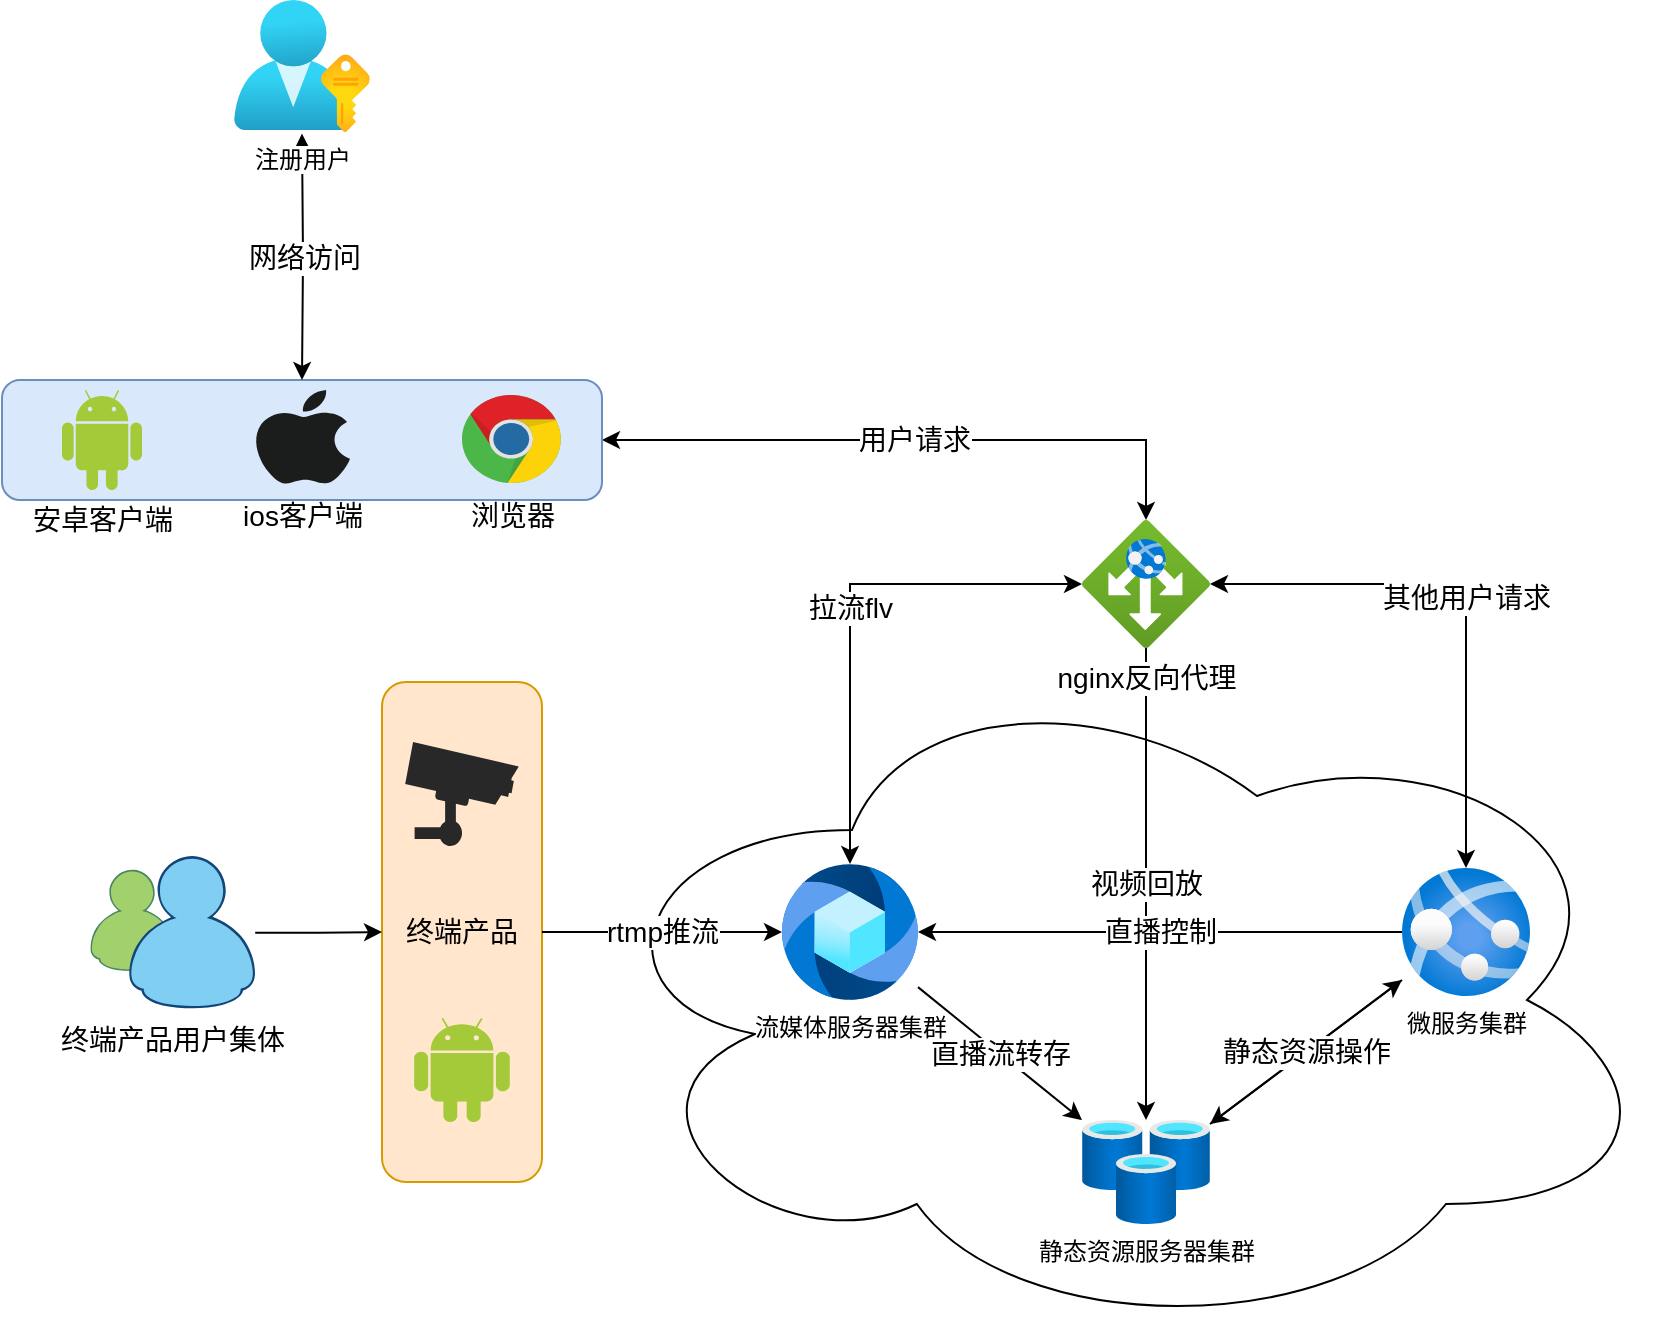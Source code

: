 <mxfile version="13.10.1" type="github">
  <diagram id="wFE0QG_FPsp0jaGvCLVb" name="Page-1">
    <mxGraphModel dx="1718" dy="1592" grid="1" gridSize="10" guides="1" tooltips="1" connect="1" arrows="1" fold="1" page="1" pageScale="1" pageWidth="850" pageHeight="1100" math="0" shadow="0">
      <root>
        <mxCell id="0" />
        <mxCell id="1" parent="0" />
        <mxCell id="CwVmDufWgFMHMGyQT35G-34" value="终端产品" style="rounded=1;whiteSpace=wrap;html=1;fontSize=14;fillColor=#ffe6cc;strokeColor=#d79b00;" vertex="1" parent="1">
          <mxGeometry x="20" y="141" width="80" height="250" as="geometry" />
        </mxCell>
        <mxCell id="CwVmDufWgFMHMGyQT35G-1" value="" style="ellipse;shape=cloud;whiteSpace=wrap;html=1;" vertex="1" parent="1">
          <mxGeometry x="120" y="130" width="540" height="340" as="geometry" />
        </mxCell>
        <mxCell id="CwVmDufWgFMHMGyQT35G-4" value="拉流flv" style="edgeStyle=orthogonalEdgeStyle;rounded=0;orthogonalLoop=1;jettySize=auto;html=1;fontSize=14;startArrow=classic;startFill=1;" edge="1" parent="1" source="CwVmDufWgFMHMGyQT35G-2" target="CwVmDufWgFMHMGyQT35G-3">
          <mxGeometry relative="1" as="geometry" />
        </mxCell>
        <mxCell id="CwVmDufWgFMHMGyQT35G-7" value="其他用户请求" style="edgeStyle=orthogonalEdgeStyle;rounded=0;orthogonalLoop=1;jettySize=auto;html=1;fontSize=14;startArrow=classic;startFill=1;" edge="1" parent="1" source="CwVmDufWgFMHMGyQT35G-2" target="CwVmDufWgFMHMGyQT35G-11">
          <mxGeometry relative="1" as="geometry">
            <mxPoint x="524" y="30" as="targetPoint" />
          </mxGeometry>
        </mxCell>
        <mxCell id="CwVmDufWgFMHMGyQT35G-10" value="视频回放" style="edgeStyle=orthogonalEdgeStyle;rounded=0;orthogonalLoop=1;jettySize=auto;html=1;fontSize=14;curved=1;" edge="1" parent="1" source="CwVmDufWgFMHMGyQT35G-2" target="CwVmDufWgFMHMGyQT35G-9">
          <mxGeometry relative="1" as="geometry" />
        </mxCell>
        <mxCell id="CwVmDufWgFMHMGyQT35G-2" value="nginx反向代理" style="aspect=fixed;html=1;points=[];align=center;image;fontSize=14;image=img/lib/azure2/networking/Application_Gateways.svg;" vertex="1" parent="1">
          <mxGeometry x="370" y="60" width="64" height="64" as="geometry" />
        </mxCell>
        <mxCell id="CwVmDufWgFMHMGyQT35G-14" value="直播流转存" style="rounded=0;orthogonalLoop=1;jettySize=auto;html=1;fontSize=14;" edge="1" parent="1" source="CwVmDufWgFMHMGyQT35G-3" target="CwVmDufWgFMHMGyQT35G-9">
          <mxGeometry relative="1" as="geometry">
            <mxPoint x="530" y="267" as="targetPoint" />
          </mxGeometry>
        </mxCell>
        <mxCell id="CwVmDufWgFMHMGyQT35G-3" value="流媒体服务器集群" style="aspect=fixed;html=1;points=[];align=center;image;fontSize=12;image=img/lib/azure2/web/Azure_Media_Service.svg;" vertex="1" parent="1">
          <mxGeometry x="220" y="232" width="68" height="68" as="geometry" />
        </mxCell>
        <mxCell id="CwVmDufWgFMHMGyQT35G-15" value="" style="edgeStyle=none;rounded=0;orthogonalLoop=1;jettySize=auto;html=1;fontSize=14;" edge="1" parent="1" source="CwVmDufWgFMHMGyQT35G-9" target="CwVmDufWgFMHMGyQT35G-11">
          <mxGeometry relative="1" as="geometry" />
        </mxCell>
        <mxCell id="CwVmDufWgFMHMGyQT35G-9" value="静态资源服务器集群" style="aspect=fixed;html=1;points=[];align=center;image;fontSize=12;image=img/lib/azure2/databases/Cache_Redis.svg;" vertex="1" parent="1">
          <mxGeometry x="370" y="360" width="64" height="52" as="geometry" />
        </mxCell>
        <mxCell id="CwVmDufWgFMHMGyQT35G-16" value="静态资源操作" style="edgeStyle=none;rounded=0;orthogonalLoop=1;jettySize=auto;html=1;fontSize=14;" edge="1" parent="1" source="CwVmDufWgFMHMGyQT35G-11" target="CwVmDufWgFMHMGyQT35G-9">
          <mxGeometry relative="1" as="geometry" />
        </mxCell>
        <mxCell id="CwVmDufWgFMHMGyQT35G-18" value="直播控制" style="edgeStyle=none;rounded=0;orthogonalLoop=1;jettySize=auto;html=1;fontSize=14;" edge="1" parent="1" source="CwVmDufWgFMHMGyQT35G-11" target="CwVmDufWgFMHMGyQT35G-3">
          <mxGeometry relative="1" as="geometry" />
        </mxCell>
        <mxCell id="CwVmDufWgFMHMGyQT35G-11" value="微服务集群" style="aspect=fixed;html=1;points=[];align=center;image;fontSize=12;image=img/lib/azure2/compute/App_Services.svg;" vertex="1" parent="1">
          <mxGeometry x="530" y="234" width="64" height="64" as="geometry" />
        </mxCell>
        <mxCell id="CwVmDufWgFMHMGyQT35G-20" value="用户请求" style="edgeStyle=orthogonalEdgeStyle;rounded=0;orthogonalLoop=1;jettySize=auto;html=1;fontSize=14;startArrow=classic;startFill=1;" edge="1" parent="1" source="CwVmDufWgFMHMGyQT35G-19" target="CwVmDufWgFMHMGyQT35G-2">
          <mxGeometry relative="1" as="geometry" />
        </mxCell>
        <mxCell id="CwVmDufWgFMHMGyQT35G-19" value="" style="rounded=1;whiteSpace=wrap;html=1;fontSize=14;fillColor=#dae8fc;strokeColor=#6c8ebf;" vertex="1" parent="1">
          <mxGeometry x="-170" y="-10" width="300" height="60" as="geometry" />
        </mxCell>
        <mxCell id="CwVmDufWgFMHMGyQT35G-21" value="浏览器" style="dashed=0;outlineConnect=0;html=1;align=center;labelPosition=center;verticalLabelPosition=bottom;verticalAlign=top;shape=mxgraph.weblogos.chrome;fontSize=14;" vertex="1" parent="1">
          <mxGeometry x="60" y="-2.5" width="50" height="45" as="geometry" />
        </mxCell>
        <mxCell id="CwVmDufWgFMHMGyQT35G-22" value="安卓客户端" style="dashed=0;outlineConnect=0;html=1;align=center;labelPosition=center;verticalLabelPosition=bottom;verticalAlign=top;shape=mxgraph.weblogos.android;fillColor=#A4CA39;strokeColor=none;fontSize=14;" vertex="1" parent="1">
          <mxGeometry x="-140" y="-5" width="40" height="50" as="geometry" />
        </mxCell>
        <mxCell id="CwVmDufWgFMHMGyQT35G-23" value="ios客户端" style="dashed=0;outlineConnect=0;html=1;align=center;labelPosition=center;verticalLabelPosition=bottom;verticalAlign=top;shape=mxgraph.weblogos.apple;fillColor=#1B1C1C;strokeColor=none;fontSize=14;" vertex="1" parent="1">
          <mxGeometry x="-44" y="-5" width="48" height="47.5" as="geometry" />
        </mxCell>
        <mxCell id="CwVmDufWgFMHMGyQT35G-25" value="网络访问" style="edgeStyle=orthogonalEdgeStyle;rounded=0;orthogonalLoop=1;jettySize=auto;html=1;entryX=0.5;entryY=0;entryDx=0;entryDy=0;fontSize=14;startArrow=classic;startFill=1;" edge="1" parent="1" target="CwVmDufWgFMHMGyQT35G-19">
          <mxGeometry relative="1" as="geometry">
            <mxPoint x="-20" y="-133.2" as="sourcePoint" />
          </mxGeometry>
        </mxCell>
        <mxCell id="CwVmDufWgFMHMGyQT35G-28" value="rtmp推流" style="edgeStyle=orthogonalEdgeStyle;rounded=0;orthogonalLoop=1;jettySize=auto;html=1;startArrow=none;startFill=0;fontSize=14;" edge="1" parent="1" source="CwVmDufWgFMHMGyQT35G-34" target="CwVmDufWgFMHMGyQT35G-3">
          <mxGeometry relative="1" as="geometry">
            <mxPoint x="50" y="266" as="sourcePoint" />
          </mxGeometry>
        </mxCell>
        <mxCell id="CwVmDufWgFMHMGyQT35G-27" value="注册用户" style="aspect=fixed;html=1;points=[];align=center;image;fontSize=12;image=img/lib/azure2/azure_stack/User_Subscriptions.svg;" vertex="1" parent="1">
          <mxGeometry x="-54" y="-200" width="68" height="66" as="geometry" />
        </mxCell>
        <mxCell id="CwVmDufWgFMHMGyQT35G-29" value="" style="verticalLabelPosition=bottom;html=1;fillColor=#282828;strokeColor=none;verticalAlign=top;pointerEvents=1;align=center;shape=mxgraph.cisco_safe.technology_icons.icon10;fontSize=14;" vertex="1" parent="1">
          <mxGeometry x="31.6" y="171" width="56.8" height="52" as="geometry" />
        </mxCell>
        <mxCell id="CwVmDufWgFMHMGyQT35G-33" value="" style="dashed=0;outlineConnect=0;html=1;align=center;labelPosition=center;verticalLabelPosition=bottom;verticalAlign=top;shape=mxgraph.weblogos.android;fillColor=#A4CA39;strokeColor=none;fontSize=14;" vertex="1" parent="1">
          <mxGeometry x="36.1" y="309" width="47.8" height="52" as="geometry" />
        </mxCell>
        <mxCell id="CwVmDufWgFMHMGyQT35G-38" style="edgeStyle=orthogonalEdgeStyle;rounded=0;orthogonalLoop=1;jettySize=auto;html=1;entryX=0;entryY=0.5;entryDx=0;entryDy=0;startArrow=none;startFill=0;fontSize=14;" edge="1" parent="1" source="CwVmDufWgFMHMGyQT35G-37" target="CwVmDufWgFMHMGyQT35G-34">
          <mxGeometry relative="1" as="geometry" />
        </mxCell>
        <mxCell id="CwVmDufWgFMHMGyQT35G-37" value="终端产品用户集体" style="dashed=0;outlineConnect=0;html=1;align=center;labelPosition=center;verticalLabelPosition=bottom;verticalAlign=top;shape=mxgraph.weblogos.messenger;fontSize=14;" vertex="1" parent="1">
          <mxGeometry x="-126" y="228" width="82.6" height="76.8" as="geometry" />
        </mxCell>
      </root>
    </mxGraphModel>
  </diagram>
</mxfile>
